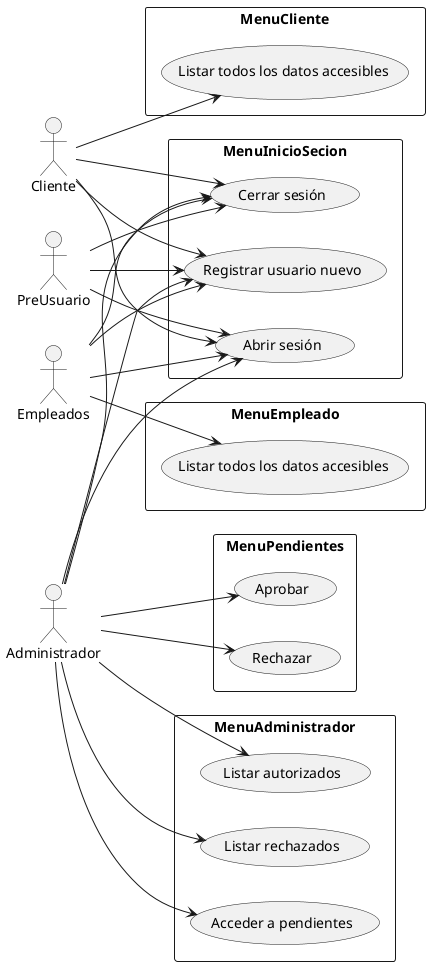 @startuml
hide circle
/'
esconde el círculo
'/
skinparam classAttributeIconSize 0
/'
le saca la visibilidad a las propiedades y métodos
'/
skinparam monochrome true
/'
lo vuelve blanco y negro
'/
hide members
/'
solo deja el nombre de las clases
'/
left to right direction
/'
genera el uml en columnas (de izquierda a derecha)
'/
skinparam classAttributeIconSize 0
actor "Cliente" as cliente
actor "Empleados" as empleado
actor "Administrador" as administrador
actor "PreUsuario" as PreUsuario

rectangle MenuInicioSecion{
usecase "Registrar usuario nuevo" as registrar
usecase "Abrir sesión" as abrirSesion
usecase "Cerrar sesión" as cerrarSesion
}

rectangle MenuCliente{
usecase "Listar todos los datos accesibles" as listarTodoC
}
rectangle MenuEmpleado{
usecase "Listar todos los datos accesibles" as listarTodoE
}
rectangle MenuAdministrador{
usecase "Acceder a pendientes" as pendientes
usecase "Listar autorizados" as autorizados
usecase "Listar rechazados" as rechazados
}

rectangle MenuPendientes{
usecase "Aprobar" as aprobar
usecase "Rechazar" as rechazar
}

PreUsuario --> registrar
PreUsuario -->  abrirSesion
PreUsuario -->  cerrarSesion

administrador --> registrar
administrador -->  abrirSesion
administrador -->  cerrarSesion
administrador --> pendientes
administrador --> autorizados
administrador --> rechazados
administrador --> aprobar
administrador --> rechazar

empleado --> registrar
empleado --> abrirSesion
empleado --> cerrarSesion
empleado --> listarTodoE

cliente --> registrar
cliente -->  abrirSesion
cliente -->  cerrarSesion
cliente --> listarTodoC

@enduml